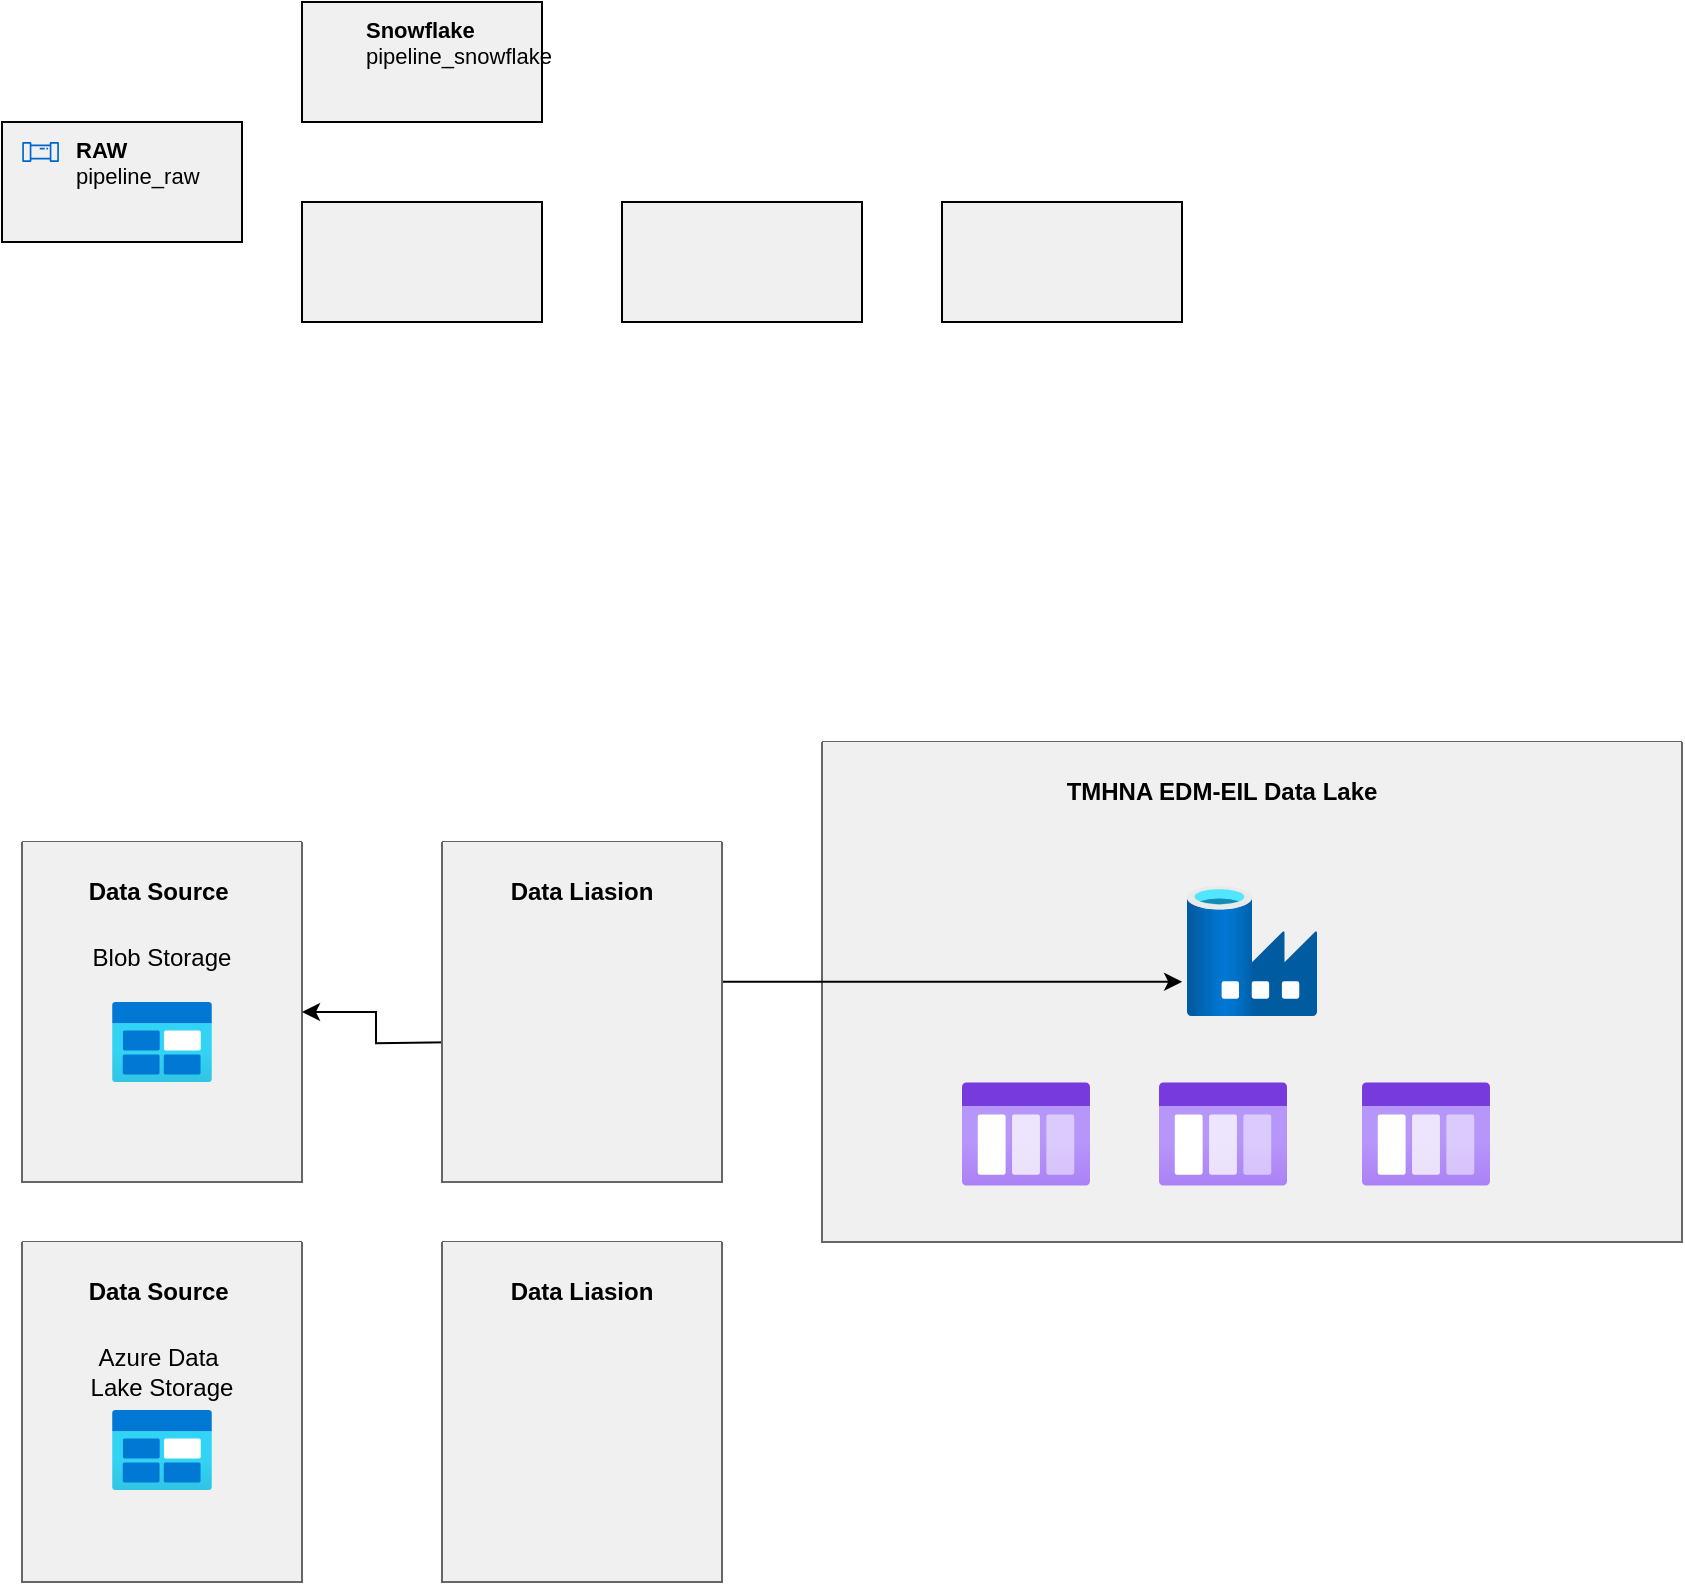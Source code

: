 <mxfile version="24.5.5" type="github">
  <diagram id="prtHgNgQTEPvFCAcTncT" name="Page-1">
    <mxGraphModel dx="403" dy="346" grid="1" gridSize="10" guides="1" tooltips="1" connect="1" arrows="1" fold="1" page="1" pageScale="1" pageWidth="827" pageHeight="1169" math="0" shadow="0">
      <root>
        <mxCell id="0" />
        <mxCell id="1" parent="0" />
        <mxCell id="M97crFAa47GY9rkzzWFR-17" value="" style="swimlane;startSize=0;fillColor=#f5f5f5;fontColor=#333333;strokeColor=#666666;swimlaneFillColor=#F0F0F0;" vertex="1" parent="1">
          <mxGeometry x="40" y="530" width="140" height="170" as="geometry" />
        </mxCell>
        <mxCell id="M97crFAa47GY9rkzzWFR-18" value="Data Source&amp;nbsp;" style="text;strokeColor=none;align=center;fillColor=none;html=1;verticalAlign=middle;whiteSpace=wrap;rounded=0;fontStyle=1" vertex="1" parent="M97crFAa47GY9rkzzWFR-17">
          <mxGeometry x="20" y="10" width="100" height="30" as="geometry" />
        </mxCell>
        <mxCell id="M97crFAa47GY9rkzzWFR-19" value="&lt;span style=&quot;background-color: initial; text-align: left;&quot;&gt;Blob Storage&lt;/span&gt;&lt;br&gt;&lt;div&gt;&lt;br&gt;&lt;/div&gt;" style="text;strokeColor=none;align=center;fillColor=none;html=1;verticalAlign=middle;whiteSpace=wrap;rounded=0;" vertex="1" parent="M97crFAa47GY9rkzzWFR-17">
          <mxGeometry x="-10" y="50" width="160" height="30" as="geometry" />
        </mxCell>
        <mxCell id="M97crFAa47GY9rkzzWFR-20" value="" style="image;aspect=fixed;html=1;points=[];align=center;fontSize=12;image=img/lib/azure2/general/Blob_Block.svg;" vertex="1" parent="M97crFAa47GY9rkzzWFR-17">
          <mxGeometry x="45" y="80" width="50" height="40" as="geometry" />
        </mxCell>
        <mxCell id="M97crFAa47GY9rkzzWFR-25" style="edgeStyle=orthogonalEdgeStyle;rounded=0;orthogonalLoop=1;jettySize=auto;html=1;entryX=1;entryY=0.5;entryDx=0;entryDy=0;" edge="1" parent="1" target="M97crFAa47GY9rkzzWFR-17">
          <mxGeometry relative="1" as="geometry">
            <mxPoint x="254" y="630.067" as="sourcePoint" />
          </mxGeometry>
        </mxCell>
        <mxCell id="M97crFAa47GY9rkzzWFR-26" value="" style="swimlane;startSize=0;fillColor=#f5f5f5;fontColor=#333333;strokeColor=#666666;swimlaneFillColor=#F0F0F0;textOpacity=60;" vertex="1" parent="1">
          <mxGeometry x="440" y="480" width="430" height="250" as="geometry" />
        </mxCell>
        <mxCell id="M97crFAa47GY9rkzzWFR-27" value="TMHNA EDM-EIL Data Lake" style="text;strokeColor=none;align=center;fillColor=none;html=1;verticalAlign=middle;whiteSpace=wrap;rounded=0;fontStyle=1" vertex="1" parent="M97crFAa47GY9rkzzWFR-26">
          <mxGeometry x="100" y="10" width="200" height="30" as="geometry" />
        </mxCell>
        <mxCell id="M97crFAa47GY9rkzzWFR-28" value="" style="image;aspect=fixed;html=1;points=[];align=center;fontSize=12;image=img/lib/azure2/databases/Data_Factory.svg;" vertex="1" parent="M97crFAa47GY9rkzzWFR-26">
          <mxGeometry x="182.5" y="72" width="65" height="65" as="geometry" />
        </mxCell>
        <mxCell id="M97crFAa47GY9rkzzWFR-35" value="" style="image;aspect=fixed;html=1;points=[];align=center;fontSize=12;image=img/lib/azure2/general/Storage_Queue.svg;" vertex="1" parent="M97crFAa47GY9rkzzWFR-26">
          <mxGeometry x="70" y="170" width="64" height="52" as="geometry" />
        </mxCell>
        <mxCell id="M97crFAa47GY9rkzzWFR-36" value="" style="image;aspect=fixed;html=1;points=[];align=center;fontSize=12;image=img/lib/azure2/general/Storage_Queue.svg;" vertex="1" parent="M97crFAa47GY9rkzzWFR-26">
          <mxGeometry x="168.5" y="170" width="64" height="52" as="geometry" />
        </mxCell>
        <mxCell id="M97crFAa47GY9rkzzWFR-37" value="" style="image;aspect=fixed;html=1;points=[];align=center;fontSize=12;image=img/lib/azure2/general/Storage_Queue.svg;" vertex="1" parent="M97crFAa47GY9rkzzWFR-26">
          <mxGeometry x="270" y="170" width="64" height="52" as="geometry" />
        </mxCell>
        <mxCell id="M97crFAa47GY9rkzzWFR-29" style="edgeStyle=orthogonalEdgeStyle;rounded=0;orthogonalLoop=1;jettySize=auto;html=1;textOpacity=0;verticalAlign=middle;" edge="1" parent="M97crFAa47GY9rkzzWFR-26">
          <mxGeometry relative="1" as="geometry">
            <mxPoint x="180.067" y="119.93" as="targetPoint" />
            <mxPoint x="-70" y="99.93" as="sourcePoint" />
            <Array as="points">
              <mxPoint x="-70" y="120" />
            </Array>
          </mxGeometry>
        </mxCell>
        <mxCell id="M97crFAa47GY9rkzzWFR-40" value="" style="swimlane;startSize=0;fillColor=#f5f5f5;fontColor=#333333;strokeColor=#666666;swimlaneFillColor=#F0F0F0;" vertex="1" parent="1">
          <mxGeometry x="250" y="530" width="140" height="170" as="geometry" />
        </mxCell>
        <mxCell id="M97crFAa47GY9rkzzWFR-41" value="Data Liasion" style="text;strokeColor=none;align=center;fillColor=none;html=1;verticalAlign=middle;whiteSpace=wrap;rounded=0;fontStyle=1" vertex="1" parent="M97crFAa47GY9rkzzWFR-40">
          <mxGeometry x="20" y="10" width="100" height="30" as="geometry" />
        </mxCell>
        <mxCell id="M97crFAa47GY9rkzzWFR-44" value="" style="swimlane;startSize=0;fillColor=#f5f5f5;fontColor=#333333;strokeColor=#666666;swimlaneFillColor=#F0F0F0;" vertex="1" parent="1">
          <mxGeometry x="40" y="730" width="140" height="170" as="geometry" />
        </mxCell>
        <mxCell id="M97crFAa47GY9rkzzWFR-45" value="Data Source&amp;nbsp;" style="text;strokeColor=none;align=center;fillColor=none;html=1;verticalAlign=middle;whiteSpace=wrap;rounded=0;fontStyle=1" vertex="1" parent="M97crFAa47GY9rkzzWFR-44">
          <mxGeometry x="20" y="10" width="100" height="30" as="geometry" />
        </mxCell>
        <mxCell id="M97crFAa47GY9rkzzWFR-46" value="&lt;div&gt;Azure Data&amp;nbsp;&lt;/div&gt;&lt;div&gt;Lake Storage&lt;/div&gt;" style="text;strokeColor=none;align=center;fillColor=none;html=1;verticalAlign=middle;whiteSpace=wrap;rounded=0;" vertex="1" parent="M97crFAa47GY9rkzzWFR-44">
          <mxGeometry x="-10" y="50" width="160" height="30" as="geometry" />
        </mxCell>
        <mxCell id="M97crFAa47GY9rkzzWFR-47" value="" style="image;aspect=fixed;html=1;points=[];align=center;fontSize=12;image=img/lib/azure2/general/Blob_Block.svg;" vertex="1" parent="M97crFAa47GY9rkzzWFR-44">
          <mxGeometry x="45" y="84" width="50" height="40" as="geometry" />
        </mxCell>
        <mxCell id="M97crFAa47GY9rkzzWFR-51" value="" style="swimlane;startSize=0;fillColor=#f5f5f5;fontColor=#333333;strokeColor=#666666;swimlaneFillColor=#F0F0F0;" vertex="1" parent="1">
          <mxGeometry x="250" y="730" width="140" height="170" as="geometry" />
        </mxCell>
        <mxCell id="M97crFAa47GY9rkzzWFR-52" value="Data Liasion" style="text;strokeColor=none;align=center;fillColor=none;html=1;verticalAlign=middle;whiteSpace=wrap;rounded=0;fontStyle=1" vertex="1" parent="M97crFAa47GY9rkzzWFR-51">
          <mxGeometry x="20" y="10" width="100" height="30" as="geometry" />
        </mxCell>
        <mxCell id="M97crFAa47GY9rkzzWFR-58" value="" style="rounded=0;whiteSpace=wrap;html=1;fillColor=#F0F0F0;" vertex="1" parent="1">
          <mxGeometry x="30" y="170" width="120" height="60" as="geometry" />
        </mxCell>
        <mxCell id="M97crFAa47GY9rkzzWFR-59" value="&lt;b style=&quot;font-size: 11px;&quot;&gt;&lt;font style=&quot;font-size: 11px;&quot;&gt;RAW&lt;/font&gt;&lt;/b&gt;&lt;div style=&quot;font-size: 11px;&quot;&gt;&lt;font style=&quot;font-size: 11px;&quot;&gt;pipeline_raw&lt;/font&gt;&lt;/div&gt;" style="text;strokeColor=none;align=left;fillColor=none;html=1;verticalAlign=middle;whiteSpace=wrap;rounded=0;" vertex="1" parent="1">
          <mxGeometry x="65" y="180" width="50" height="20" as="geometry" />
        </mxCell>
        <mxCell id="M97crFAa47GY9rkzzWFR-60" value="" style="sketch=0;outlineConnect=0;fontColor=#232F3E;gradientColor=none;fillColor=#0066CC;strokeColor=none;dashed=0;verticalLabelPosition=bottom;verticalAlign=top;align=center;html=1;fontSize=12;fontStyle=0;aspect=fixed;pointerEvents=1;shape=mxgraph.aws4.iot_analytics_pipeline;strokeWidth=3;fillStyle=solid;" vertex="1" parent="1">
          <mxGeometry x="40" y="180" width="18.57" height="10" as="geometry" />
        </mxCell>
        <mxCell id="M97crFAa47GY9rkzzWFR-61" value="" style="rounded=0;whiteSpace=wrap;html=1;fillColor=#F0F0F0;" vertex="1" parent="1">
          <mxGeometry x="180" y="110" width="120" height="60" as="geometry" />
        </mxCell>
        <mxCell id="M97crFAa47GY9rkzzWFR-62" value="" style="rounded=0;whiteSpace=wrap;html=1;fillColor=#F0F0F0;" vertex="1" parent="1">
          <mxGeometry x="180" y="210" width="120" height="60" as="geometry" />
        </mxCell>
        <mxCell id="M97crFAa47GY9rkzzWFR-63" value="" style="rounded=0;whiteSpace=wrap;html=1;fillColor=#F0F0F0;" vertex="1" parent="1">
          <mxGeometry x="340" y="210" width="120" height="60" as="geometry" />
        </mxCell>
        <mxCell id="M97crFAa47GY9rkzzWFR-64" value="" style="rounded=0;whiteSpace=wrap;html=1;fillColor=#F0F0F0;" vertex="1" parent="1">
          <mxGeometry x="500" y="210" width="120" height="60" as="geometry" />
        </mxCell>
        <mxCell id="M97crFAa47GY9rkzzWFR-65" value="&lt;b style=&quot;font-size: 11px;&quot;&gt;&lt;font style=&quot;font-size: 11px;&quot;&gt;Snowflake&lt;/font&gt;&lt;/b&gt;&lt;div style=&quot;font-size: 11px;&quot;&gt;&lt;font style=&quot;font-size: 11px;&quot;&gt;pipeline_snowflake&lt;/font&gt;&lt;/div&gt;" style="text;strokeColor=none;align=left;fillColor=none;html=1;verticalAlign=middle;whiteSpace=wrap;rounded=0;" vertex="1" parent="1">
          <mxGeometry x="210" y="120" width="50" height="20" as="geometry" />
        </mxCell>
      </root>
    </mxGraphModel>
  </diagram>
</mxfile>
